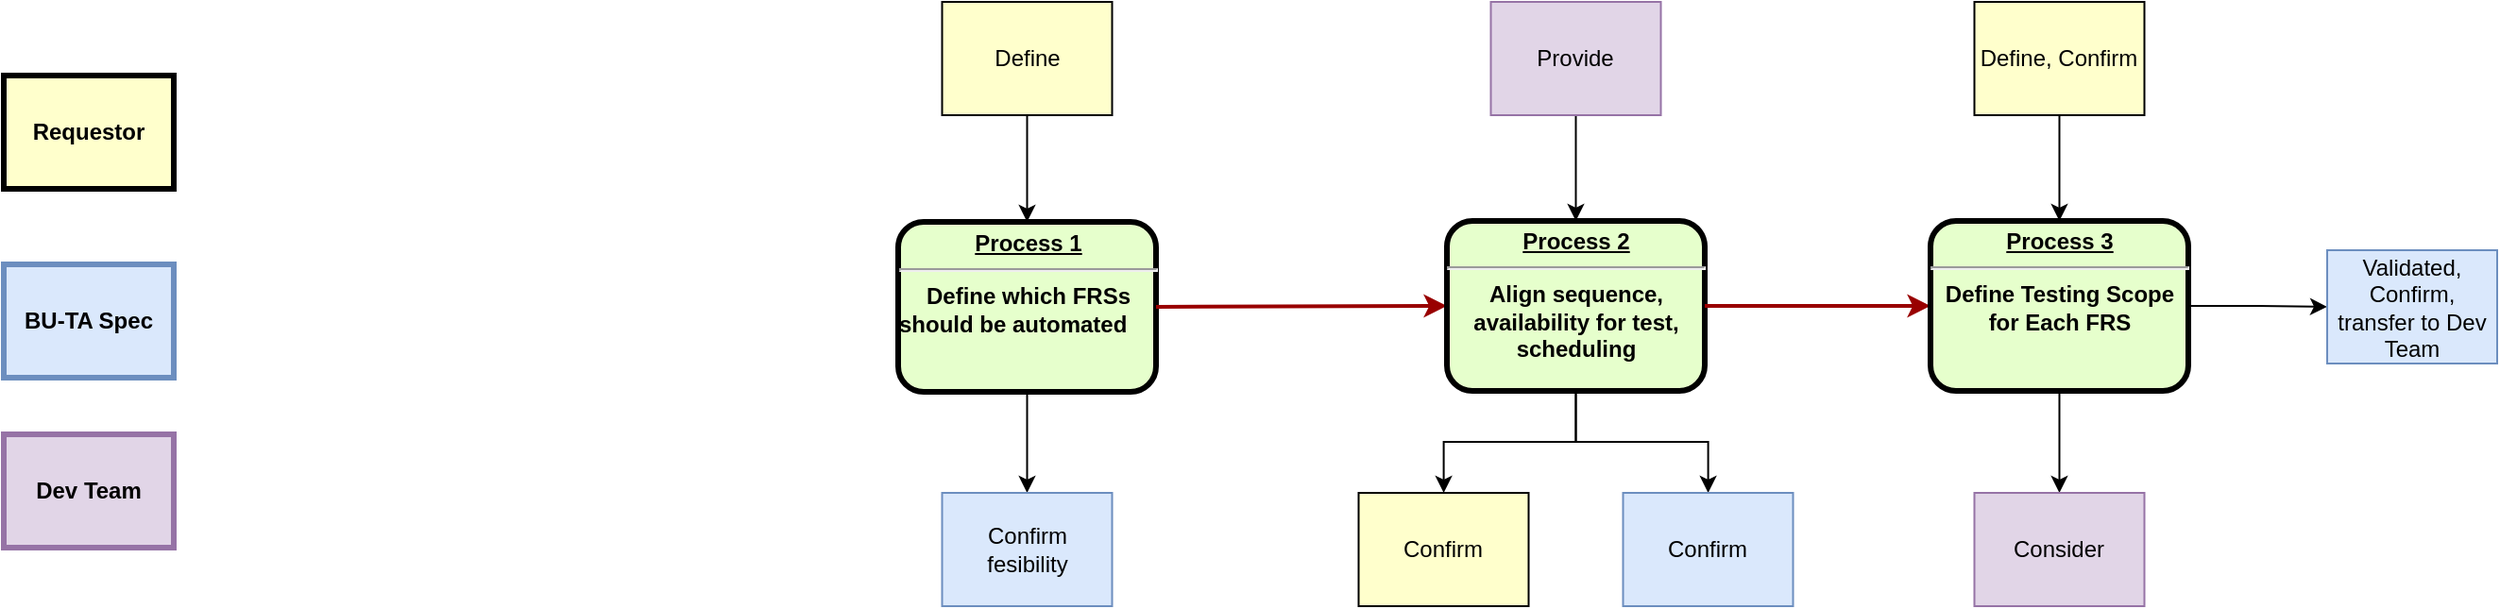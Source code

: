 <mxfile version="14.2.9" type="github">
  <diagram name="Page-1" id="c7558073-3199-34d8-9f00-42111426c3f3">
    <mxGraphModel dx="3074" dy="791" grid="1" gridSize="10" guides="1" tooltips="1" connect="1" arrows="1" fold="1" page="1" pageScale="1" pageWidth="826" pageHeight="1169" background="#ffffff" math="0" shadow="0">
      <root>
        <mxCell id="0" />
        <mxCell id="1" parent="0" />
        <mxCell id="TVN_P2z2MHr8vJ2xY7u7-117" style="edgeStyle=orthogonalEdgeStyle;rounded=0;orthogonalLoop=1;jettySize=auto;html=1;entryX=0.5;entryY=0;entryDx=0;entryDy=0;" edge="1" parent="1" source="2" target="TVN_P2z2MHr8vJ2xY7u7-108">
          <mxGeometry relative="1" as="geometry" />
        </mxCell>
        <mxCell id="2" value="&lt;p style=&quot;margin: 0px ; margin-top: 4px ; text-align: center ; text-decoration: underline&quot;&gt;&lt;strong&gt;Process 1&lt;br&gt;&lt;/strong&gt;&lt;/p&gt;&lt;hr&gt;Define which FRSs&lt;div align=&quot;left&quot;&gt; should be automated&amp;nbsp; &lt;br&gt;&lt;/div&gt;" style="verticalAlign=middle;align=center;overflow=fill;fontSize=12;fontFamily=Helvetica;html=1;rounded=1;fontStyle=1;strokeWidth=3;fillColor=#E6FFCC" parent="1" vertex="1">
          <mxGeometry x="-426.5" y="236.5" width="136.5" height="90" as="geometry" />
        </mxCell>
        <mxCell id="TVN_P2z2MHr8vJ2xY7u7-109" style="edgeStyle=orthogonalEdgeStyle;rounded=0;orthogonalLoop=1;jettySize=auto;html=1;entryX=0.5;entryY=0;entryDx=0;entryDy=0;" edge="1" parent="1" source="4" target="2">
          <mxGeometry relative="1" as="geometry" />
        </mxCell>
        <mxCell id="4" value="Define" style="whiteSpace=wrap;align=center;verticalAlign=middle;fontStyle=0;strokeWidth=1;fillColor=#FFFFCC;" parent="1" vertex="1">
          <mxGeometry x="-403.25" y="120" width="90" height="60" as="geometry" />
        </mxCell>
        <mxCell id="TVN_P2z2MHr8vJ2xY7u7-100" value="" style="edgeStyle=none;noEdgeStyle=1;strokeColor=#990000;strokeWidth=2;exitX=1;exitY=0.5;exitDx=0;exitDy=0;entryX=0;entryY=0.5;entryDx=0;entryDy=0;" edge="1" parent="1" source="2" target="TVN_P2z2MHr8vJ2xY7u7-101">
          <mxGeometry width="100" height="100" relative="1" as="geometry">
            <mxPoint x="-260" y="399.691" as="sourcePoint" />
            <mxPoint x="-160" y="282" as="targetPoint" />
          </mxGeometry>
        </mxCell>
        <mxCell id="TVN_P2z2MHr8vJ2xY7u7-114" style="edgeStyle=orthogonalEdgeStyle;rounded=0;orthogonalLoop=1;jettySize=auto;html=1;" edge="1" parent="1" source="TVN_P2z2MHr8vJ2xY7u7-101" target="TVN_P2z2MHr8vJ2xY7u7-113">
          <mxGeometry relative="1" as="geometry" />
        </mxCell>
        <mxCell id="TVN_P2z2MHr8vJ2xY7u7-116" style="edgeStyle=orthogonalEdgeStyle;rounded=0;orthogonalLoop=1;jettySize=auto;html=1;" edge="1" parent="1" source="TVN_P2z2MHr8vJ2xY7u7-101" target="TVN_P2z2MHr8vJ2xY7u7-115">
          <mxGeometry relative="1" as="geometry" />
        </mxCell>
        <mxCell id="TVN_P2z2MHr8vJ2xY7u7-101" value="&lt;p style=&quot;margin: 0px ; margin-top: 4px ; text-align: center ; text-decoration: underline&quot;&gt;&lt;strong&gt;Process 2&lt;br&gt;&lt;/strong&gt;&lt;/p&gt;&lt;hr&gt;&lt;div&gt;Align sequence, &lt;br&gt;&lt;/div&gt;&lt;div&gt;availability for test, &lt;br&gt;&lt;/div&gt;&lt;div&gt;scheduling&lt;br&gt;&lt;/div&gt;" style="verticalAlign=middle;align=center;overflow=fill;fontSize=12;fontFamily=Helvetica;html=1;rounded=1;fontStyle=1;strokeWidth=3;fillColor=#E6FFCC" vertex="1" parent="1">
          <mxGeometry x="-136" y="236" width="136.5" height="90" as="geometry" />
        </mxCell>
        <mxCell id="TVN_P2z2MHr8vJ2xY7u7-105" value="Requestor" style="whiteSpace=wrap;align=center;verticalAlign=middle;fontStyle=1;strokeWidth=3;fillColor=#FFFFCC" vertex="1" parent="1">
          <mxGeometry x="-900" y="159" width="90" height="60" as="geometry" />
        </mxCell>
        <mxCell id="TVN_P2z2MHr8vJ2xY7u7-106" value="BU-TA Spec" style="whiteSpace=wrap;align=center;verticalAlign=middle;fontStyle=1;strokeWidth=3;fillColor=#dae8fc;strokeColor=#6c8ebf;" vertex="1" parent="1">
          <mxGeometry x="-900" y="259" width="90" height="60" as="geometry" />
        </mxCell>
        <mxCell id="TVN_P2z2MHr8vJ2xY7u7-107" value="Dev Team" style="whiteSpace=wrap;align=center;verticalAlign=middle;fontStyle=1;strokeWidth=3;fillColor=#e1d5e7;strokeColor=#9673a6;" vertex="1" parent="1">
          <mxGeometry x="-900" y="349" width="90" height="60" as="geometry" />
        </mxCell>
        <mxCell id="TVN_P2z2MHr8vJ2xY7u7-108" value="Confirm fesibility" style="whiteSpace=wrap;align=center;verticalAlign=middle;fontStyle=0;strokeWidth=1;fillColor=#dae8fc;strokeColor=#6c8ebf;" vertex="1" parent="1">
          <mxGeometry x="-403.25" y="380" width="90" height="60" as="geometry" />
        </mxCell>
        <mxCell id="TVN_P2z2MHr8vJ2xY7u7-112" style="edgeStyle=orthogonalEdgeStyle;rounded=0;orthogonalLoop=1;jettySize=auto;html=1;exitX=0.5;exitY=1;exitDx=0;exitDy=0;entryX=0.5;entryY=0;entryDx=0;entryDy=0;" edge="1" parent="1" source="TVN_P2z2MHr8vJ2xY7u7-111" target="TVN_P2z2MHr8vJ2xY7u7-101">
          <mxGeometry relative="1" as="geometry" />
        </mxCell>
        <mxCell id="TVN_P2z2MHr8vJ2xY7u7-111" value="Provide" style="whiteSpace=wrap;align=center;verticalAlign=middle;fontStyle=0;strokeWidth=1;fillColor=#e1d5e7;strokeColor=#9673a6;" vertex="1" parent="1">
          <mxGeometry x="-112.75" y="120" width="90" height="60" as="geometry" />
        </mxCell>
        <mxCell id="TVN_P2z2MHr8vJ2xY7u7-113" value="Confirm" style="whiteSpace=wrap;align=center;verticalAlign=middle;fontStyle=0;strokeWidth=1;fillColor=#FFFFCC;" vertex="1" parent="1">
          <mxGeometry x="-182.75" y="380" width="90" height="60" as="geometry" />
        </mxCell>
        <mxCell id="TVN_P2z2MHr8vJ2xY7u7-115" value="Confirm" style="whiteSpace=wrap;align=center;verticalAlign=middle;fontStyle=0;strokeWidth=1;fillColor=#dae8fc;strokeColor=#6c8ebf;" vertex="1" parent="1">
          <mxGeometry x="-42.75" y="380" width="90" height="60" as="geometry" />
        </mxCell>
        <mxCell id="TVN_P2z2MHr8vJ2xY7u7-118" value="" style="edgeStyle=none;noEdgeStyle=1;strokeColor=#990000;strokeWidth=2;exitX=1;exitY=0.5;exitDx=0;exitDy=0;entryX=0;entryY=0.5;entryDx=0;entryDy=0;" edge="1" parent="1" target="TVN_P2z2MHr8vJ2xY7u7-119" source="TVN_P2z2MHr8vJ2xY7u7-101">
          <mxGeometry width="100" height="100" relative="1" as="geometry">
            <mxPoint x="30" y="281.5" as="sourcePoint" />
            <mxPoint x="160" y="282" as="targetPoint" />
          </mxGeometry>
        </mxCell>
        <mxCell id="TVN_P2z2MHr8vJ2xY7u7-127" style="edgeStyle=orthogonalEdgeStyle;rounded=0;orthogonalLoop=1;jettySize=auto;html=1;entryX=0.5;entryY=0;entryDx=0;entryDy=0;" edge="1" parent="1" source="TVN_P2z2MHr8vJ2xY7u7-119" target="TVN_P2z2MHr8vJ2xY7u7-124">
          <mxGeometry relative="1" as="geometry" />
        </mxCell>
        <mxCell id="TVN_P2z2MHr8vJ2xY7u7-128" style="edgeStyle=orthogonalEdgeStyle;rounded=0;orthogonalLoop=1;jettySize=auto;html=1;entryX=0;entryY=0.5;entryDx=0;entryDy=0;" edge="1" parent="1" source="TVN_P2z2MHr8vJ2xY7u7-119" target="TVN_P2z2MHr8vJ2xY7u7-123">
          <mxGeometry relative="1" as="geometry" />
        </mxCell>
        <mxCell id="TVN_P2z2MHr8vJ2xY7u7-119" value="&lt;p style=&quot;margin: 0px ; margin-top: 4px ; text-align: center ; text-decoration: underline&quot;&gt;&lt;strong&gt;Process 3&lt;br&gt;&lt;/strong&gt;&lt;/p&gt;&lt;hr&gt;&lt;div&gt;Define Testing Scope&lt;/div&gt;&lt;div&gt;for Each FRS&lt;br&gt;&lt;/div&gt;" style="verticalAlign=middle;align=center;overflow=fill;fontSize=12;fontFamily=Helvetica;html=1;rounded=1;fontStyle=1;strokeWidth=3;fillColor=#E6FFCC" vertex="1" parent="1">
          <mxGeometry x="120" y="236" width="136.5" height="90" as="geometry" />
        </mxCell>
        <mxCell id="TVN_P2z2MHr8vJ2xY7u7-120" style="edgeStyle=orthogonalEdgeStyle;rounded=0;orthogonalLoop=1;jettySize=auto;html=1;entryX=0.5;entryY=0;entryDx=0;entryDy=0;" edge="1" parent="1" source="TVN_P2z2MHr8vJ2xY7u7-121" target="TVN_P2z2MHr8vJ2xY7u7-119">
          <mxGeometry relative="1" as="geometry">
            <mxPoint x="175" y="236" as="targetPoint" />
          </mxGeometry>
        </mxCell>
        <mxCell id="TVN_P2z2MHr8vJ2xY7u7-121" value="Define, Confirm" style="whiteSpace=wrap;align=center;verticalAlign=middle;fontStyle=0;strokeWidth=1;fillColor=#FFFFCC;" vertex="1" parent="1">
          <mxGeometry x="143.25" y="120" width="90" height="60" as="geometry" />
        </mxCell>
        <mxCell id="TVN_P2z2MHr8vJ2xY7u7-123" value="Validated, Confirm, transfer to Dev Team " style="whiteSpace=wrap;align=center;verticalAlign=middle;fontStyle=0;strokeWidth=1;fillColor=#dae8fc;strokeColor=#6c8ebf;" vertex="1" parent="1">
          <mxGeometry x="330" y="251.5" width="90" height="60" as="geometry" />
        </mxCell>
        <mxCell id="TVN_P2z2MHr8vJ2xY7u7-124" value="Consider" style="whiteSpace=wrap;align=center;verticalAlign=middle;fontStyle=0;strokeWidth=1;fillColor=#e1d5e7;strokeColor=#9673a6;" vertex="1" parent="1">
          <mxGeometry x="143.25" y="380" width="90" height="60" as="geometry" />
        </mxCell>
      </root>
    </mxGraphModel>
  </diagram>
</mxfile>
